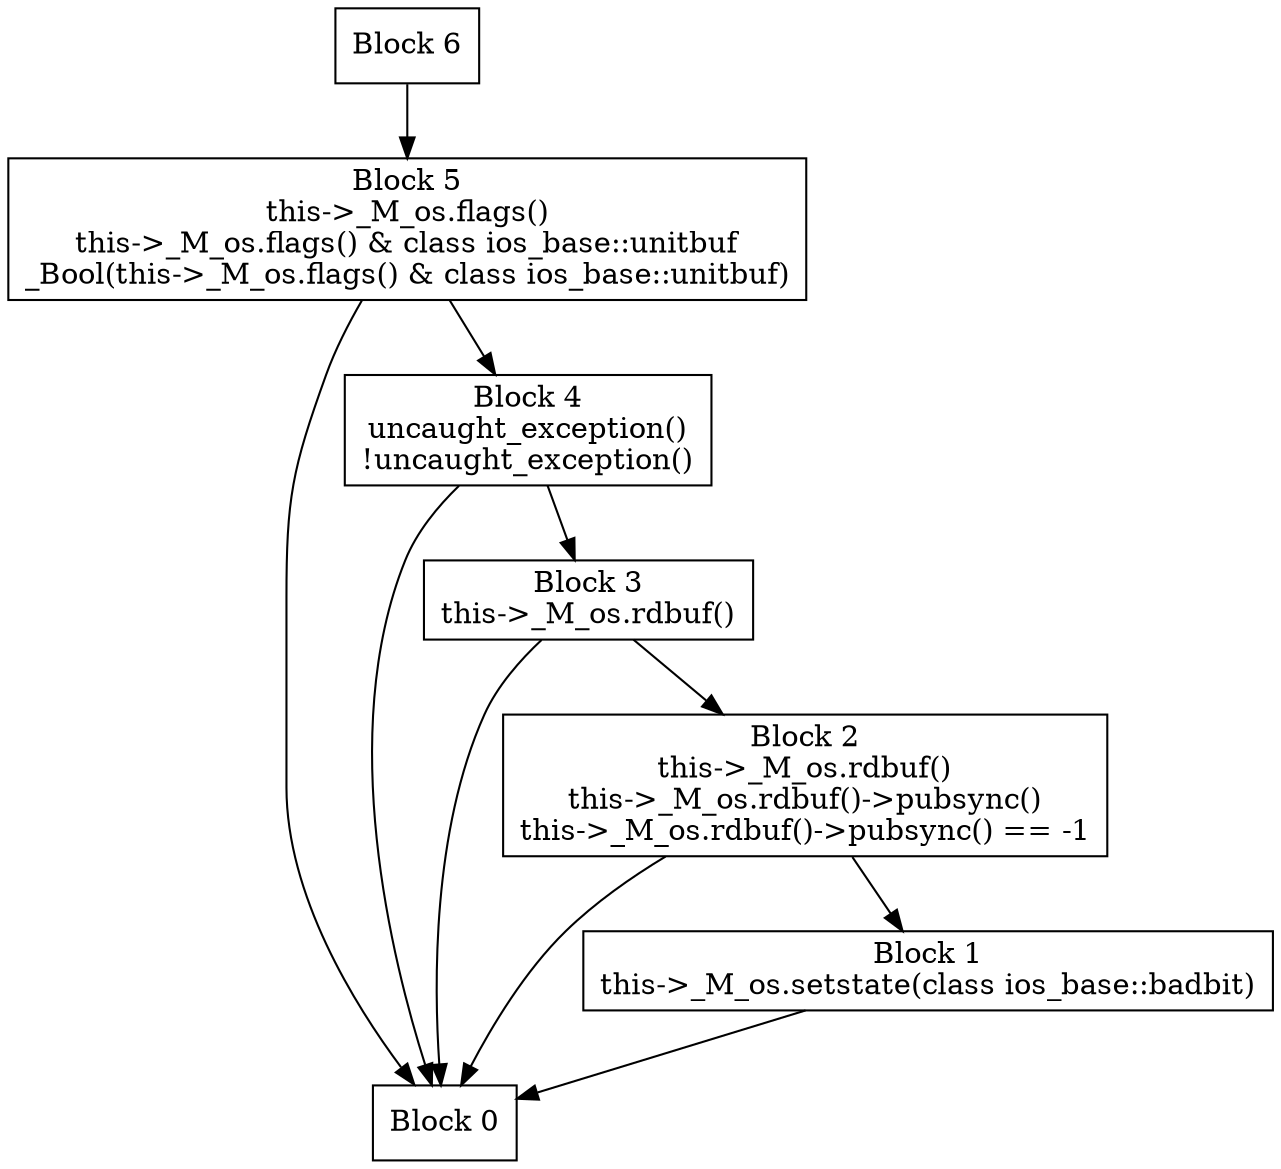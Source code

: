 digraph CFG {
  node [shape=box];
  0 [label="Block 0\n"];
  1 [label="Block 1\nthis->_M_os.setstate(class ios_base::badbit)\n"];
  2 [label="Block 2\nthis->_M_os.rdbuf()\nthis->_M_os.rdbuf()->pubsync()\nthis->_M_os.rdbuf()->pubsync() == -1\n"];
  3 [label="Block 3\nthis->_M_os.rdbuf()\n"];
  4 [label="Block 4\nuncaught_exception()\n!uncaught_exception()\n"];
  5 [label="Block 5\nthis->_M_os.flags()\nthis->_M_os.flags() & class ios_base::unitbuf\n_Bool(this->_M_os.flags() & class ios_base::unitbuf)\n"];
  6 [label="Block 6\n"];
  1 -> 0;
  2 -> 1;
  2 -> 0;
  3 -> 2;
  3 -> 0;
  4 -> 3;
  4 -> 0;
  5 -> 4;
  5 -> 0;
  6 -> 5;
}
